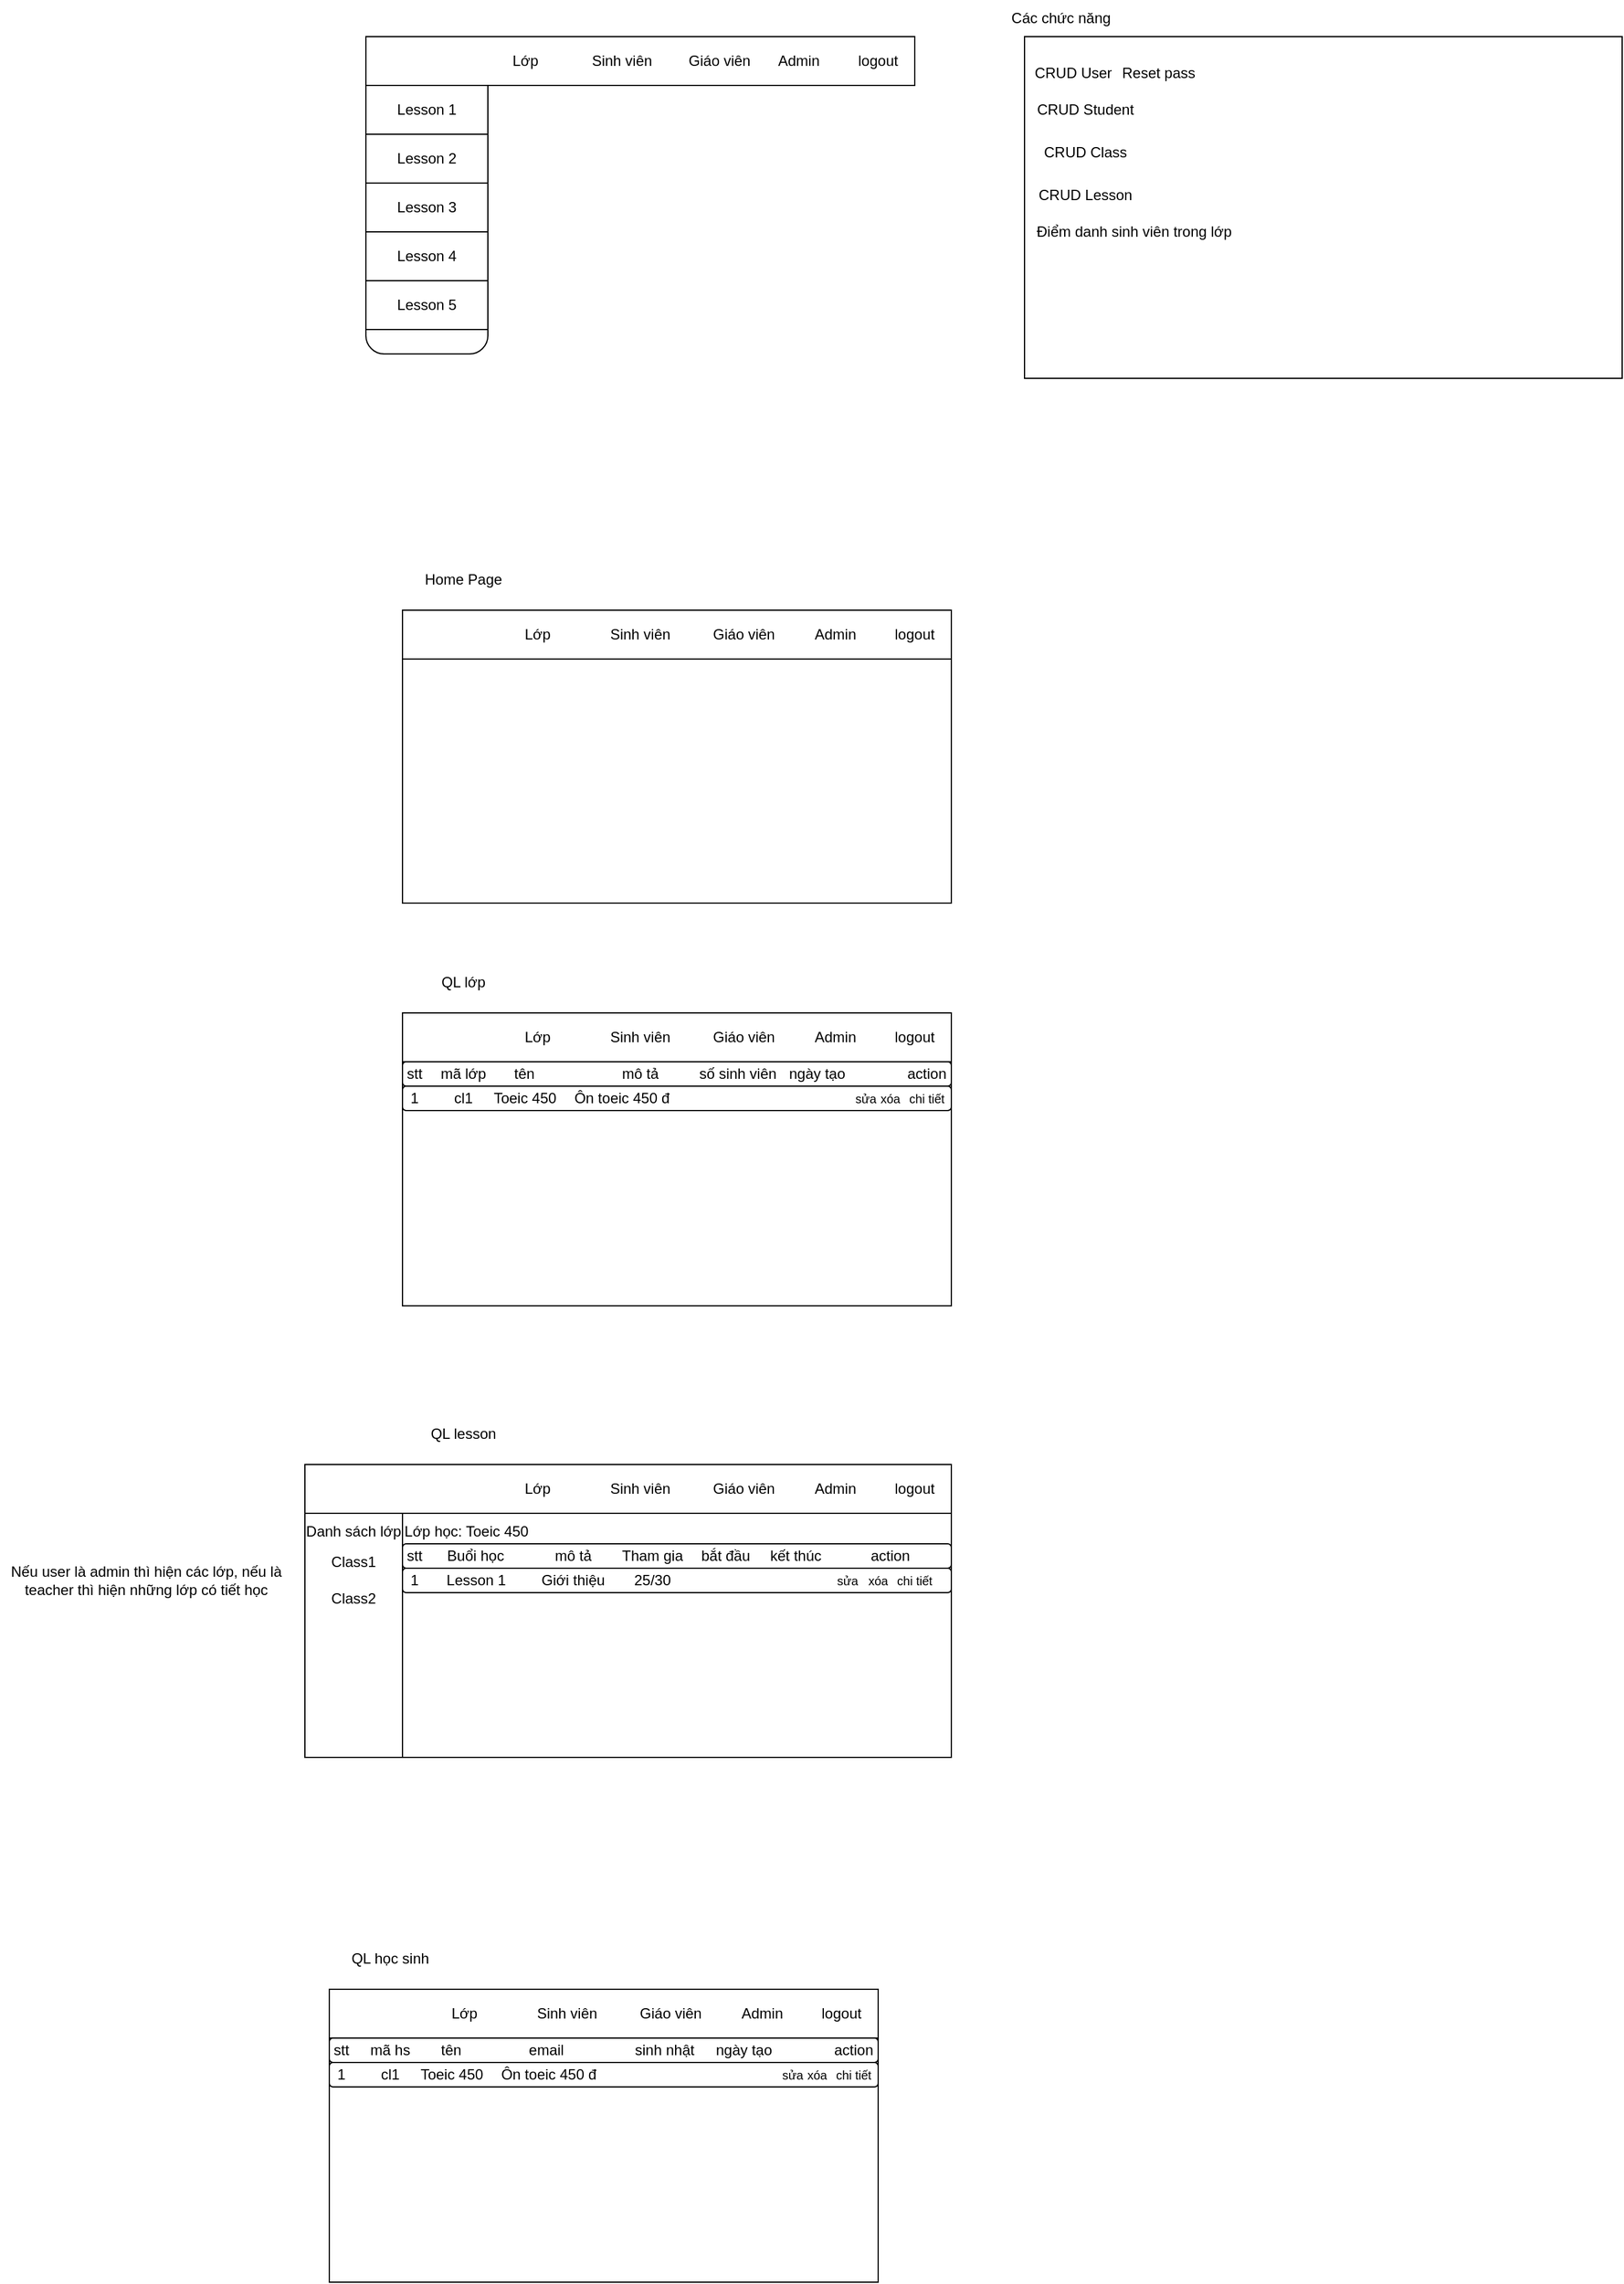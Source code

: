<mxfile version="22.0.3" type="device">
  <diagram name="Page-1" id="ghZgn5XRrkRaoVNvA-T0">
    <mxGraphModel dx="1741" dy="542" grid="1" gridSize="10" guides="1" tooltips="1" connect="1" arrows="1" fold="1" page="1" pageScale="1" pageWidth="850" pageHeight="1100" math="0" shadow="0">
      <root>
        <mxCell id="0" />
        <mxCell id="1" parent="0" />
        <mxCell id="mz4jA2OTWoElZ2_GqqXK-1" value="" style="rounded=1;whiteSpace=wrap;html=1;" vertex="1" parent="1">
          <mxGeometry x="40" y="120" width="100" height="260" as="geometry" />
        </mxCell>
        <mxCell id="mz4jA2OTWoElZ2_GqqXK-2" value="" style="rounded=0;whiteSpace=wrap;html=1;" vertex="1" parent="1">
          <mxGeometry x="40" y="120" width="450" height="40" as="geometry" />
        </mxCell>
        <mxCell id="mz4jA2OTWoElZ2_GqqXK-4" value="logout" style="text;html=1;strokeColor=none;fillColor=none;align=center;verticalAlign=middle;whiteSpace=wrap;rounded=0;" vertex="1" parent="1">
          <mxGeometry x="430" y="125" width="60" height="30" as="geometry" />
        </mxCell>
        <mxCell id="mz4jA2OTWoElZ2_GqqXK-5" value="Sinh viên" style="text;html=1;strokeColor=none;fillColor=none;align=center;verticalAlign=middle;whiteSpace=wrap;rounded=0;" vertex="1" parent="1">
          <mxGeometry x="220" y="125" width="60" height="30" as="geometry" />
        </mxCell>
        <mxCell id="mz4jA2OTWoElZ2_GqqXK-6" value="Giáo viên" style="text;html=1;strokeColor=none;fillColor=none;align=center;verticalAlign=middle;whiteSpace=wrap;rounded=0;" vertex="1" parent="1">
          <mxGeometry x="300" y="125" width="60" height="30" as="geometry" />
        </mxCell>
        <mxCell id="mz4jA2OTWoElZ2_GqqXK-7" value="Admin" style="text;html=1;strokeColor=none;fillColor=none;align=center;verticalAlign=middle;whiteSpace=wrap;rounded=0;" vertex="1" parent="1">
          <mxGeometry x="365" y="125" width="60" height="30" as="geometry" />
        </mxCell>
        <mxCell id="mz4jA2OTWoElZ2_GqqXK-10" value="Lớp&amp;nbsp;" style="text;html=1;strokeColor=none;fillColor=none;align=center;verticalAlign=middle;whiteSpace=wrap;rounded=0;" vertex="1" parent="1">
          <mxGeometry x="140" y="127.5" width="65" height="25" as="geometry" />
        </mxCell>
        <mxCell id="mz4jA2OTWoElZ2_GqqXK-11" value="" style="rounded=0;whiteSpace=wrap;html=1;" vertex="1" parent="1">
          <mxGeometry x="40" y="160" width="100" height="40" as="geometry" />
        </mxCell>
        <mxCell id="mz4jA2OTWoElZ2_GqqXK-12" value="Lesson 1" style="text;html=1;strokeColor=none;fillColor=none;align=center;verticalAlign=middle;whiteSpace=wrap;rounded=0;" vertex="1" parent="1">
          <mxGeometry x="60" y="165" width="60" height="30" as="geometry" />
        </mxCell>
        <mxCell id="mz4jA2OTWoElZ2_GqqXK-13" value="" style="rounded=0;whiteSpace=wrap;html=1;" vertex="1" parent="1">
          <mxGeometry x="40" y="200" width="100" height="40" as="geometry" />
        </mxCell>
        <mxCell id="mz4jA2OTWoElZ2_GqqXK-14" value="Lesson 2" style="text;html=1;strokeColor=none;fillColor=none;align=center;verticalAlign=middle;whiteSpace=wrap;rounded=0;" vertex="1" parent="1">
          <mxGeometry x="60" y="205" width="60" height="30" as="geometry" />
        </mxCell>
        <mxCell id="mz4jA2OTWoElZ2_GqqXK-15" value="" style="rounded=0;whiteSpace=wrap;html=1;" vertex="1" parent="1">
          <mxGeometry x="40" y="240" width="100" height="40" as="geometry" />
        </mxCell>
        <mxCell id="mz4jA2OTWoElZ2_GqqXK-16" value="Lesson 3" style="text;html=1;strokeColor=none;fillColor=none;align=center;verticalAlign=middle;whiteSpace=wrap;rounded=0;" vertex="1" parent="1">
          <mxGeometry x="60" y="245" width="60" height="30" as="geometry" />
        </mxCell>
        <mxCell id="mz4jA2OTWoElZ2_GqqXK-17" value="" style="rounded=0;whiteSpace=wrap;html=1;" vertex="1" parent="1">
          <mxGeometry x="40" y="280" width="100" height="40" as="geometry" />
        </mxCell>
        <mxCell id="mz4jA2OTWoElZ2_GqqXK-18" value="Lesson 4" style="text;html=1;strokeColor=none;fillColor=none;align=center;verticalAlign=middle;whiteSpace=wrap;rounded=0;" vertex="1" parent="1">
          <mxGeometry x="60" y="285" width="60" height="30" as="geometry" />
        </mxCell>
        <mxCell id="mz4jA2OTWoElZ2_GqqXK-19" value="" style="rounded=0;whiteSpace=wrap;html=1;" vertex="1" parent="1">
          <mxGeometry x="40" y="320" width="100" height="40" as="geometry" />
        </mxCell>
        <mxCell id="mz4jA2OTWoElZ2_GqqXK-20" value="Lesson 5" style="text;html=1;strokeColor=none;fillColor=none;align=center;verticalAlign=middle;whiteSpace=wrap;rounded=0;" vertex="1" parent="1">
          <mxGeometry x="60" y="325" width="60" height="30" as="geometry" />
        </mxCell>
        <mxCell id="mz4jA2OTWoElZ2_GqqXK-22" value="" style="rounded=0;whiteSpace=wrap;html=1;" vertex="1" parent="1">
          <mxGeometry x="70" y="590" width="450" height="40" as="geometry" />
        </mxCell>
        <mxCell id="mz4jA2OTWoElZ2_GqqXK-23" value="logout" style="text;html=1;strokeColor=none;fillColor=none;align=center;verticalAlign=middle;whiteSpace=wrap;rounded=0;" vertex="1" parent="1">
          <mxGeometry x="460" y="595" width="60" height="30" as="geometry" />
        </mxCell>
        <mxCell id="mz4jA2OTWoElZ2_GqqXK-24" value="Sinh viên" style="text;html=1;strokeColor=none;fillColor=none;align=center;verticalAlign=middle;whiteSpace=wrap;rounded=0;" vertex="1" parent="1">
          <mxGeometry x="235" y="595" width="60" height="30" as="geometry" />
        </mxCell>
        <mxCell id="mz4jA2OTWoElZ2_GqqXK-25" value="Giáo viên" style="text;html=1;strokeColor=none;fillColor=none;align=center;verticalAlign=middle;whiteSpace=wrap;rounded=0;" vertex="1" parent="1">
          <mxGeometry x="320" y="595" width="60" height="30" as="geometry" />
        </mxCell>
        <mxCell id="mz4jA2OTWoElZ2_GqqXK-26" value="Admin" style="text;html=1;strokeColor=none;fillColor=none;align=center;verticalAlign=middle;whiteSpace=wrap;rounded=0;" vertex="1" parent="1">
          <mxGeometry x="395" y="595" width="60" height="30" as="geometry" />
        </mxCell>
        <mxCell id="mz4jA2OTWoElZ2_GqqXK-27" value="Lớp&amp;nbsp;" style="text;html=1;strokeColor=none;fillColor=none;align=center;verticalAlign=middle;whiteSpace=wrap;rounded=0;" vertex="1" parent="1">
          <mxGeometry x="150" y="597.5" width="65" height="25" as="geometry" />
        </mxCell>
        <mxCell id="mz4jA2OTWoElZ2_GqqXK-28" value="" style="rounded=0;whiteSpace=wrap;html=1;" vertex="1" parent="1">
          <mxGeometry x="70" y="630" width="450" height="200" as="geometry" />
        </mxCell>
        <mxCell id="mz4jA2OTWoElZ2_GqqXK-38" value="Home Page" style="text;html=1;strokeColor=none;fillColor=none;align=center;verticalAlign=middle;whiteSpace=wrap;rounded=0;" vertex="1" parent="1">
          <mxGeometry x="70" y="550" width="100" height="30" as="geometry" />
        </mxCell>
        <mxCell id="mz4jA2OTWoElZ2_GqqXK-39" value="" style="rounded=0;whiteSpace=wrap;html=1;" vertex="1" parent="1">
          <mxGeometry x="70" y="920" width="450" height="40" as="geometry" />
        </mxCell>
        <mxCell id="mz4jA2OTWoElZ2_GqqXK-40" value="logout" style="text;html=1;strokeColor=none;fillColor=none;align=center;verticalAlign=middle;whiteSpace=wrap;rounded=0;" vertex="1" parent="1">
          <mxGeometry x="460" y="925" width="60" height="30" as="geometry" />
        </mxCell>
        <mxCell id="mz4jA2OTWoElZ2_GqqXK-41" value="Sinh viên" style="text;html=1;strokeColor=none;fillColor=none;align=center;verticalAlign=middle;whiteSpace=wrap;rounded=0;" vertex="1" parent="1">
          <mxGeometry x="235" y="925" width="60" height="30" as="geometry" />
        </mxCell>
        <mxCell id="mz4jA2OTWoElZ2_GqqXK-42" value="Giáo viên" style="text;html=1;strokeColor=none;fillColor=none;align=center;verticalAlign=middle;whiteSpace=wrap;rounded=0;" vertex="1" parent="1">
          <mxGeometry x="320" y="925" width="60" height="30" as="geometry" />
        </mxCell>
        <mxCell id="mz4jA2OTWoElZ2_GqqXK-43" value="Admin" style="text;html=1;strokeColor=none;fillColor=none;align=center;verticalAlign=middle;whiteSpace=wrap;rounded=0;" vertex="1" parent="1">
          <mxGeometry x="395" y="925" width="60" height="30" as="geometry" />
        </mxCell>
        <mxCell id="mz4jA2OTWoElZ2_GqqXK-44" value="Lớp&amp;nbsp;" style="text;html=1;strokeColor=none;fillColor=none;align=center;verticalAlign=middle;whiteSpace=wrap;rounded=0;" vertex="1" parent="1">
          <mxGeometry x="150" y="927.5" width="65" height="25" as="geometry" />
        </mxCell>
        <mxCell id="mz4jA2OTWoElZ2_GqqXK-45" value="" style="rounded=0;whiteSpace=wrap;html=1;" vertex="1" parent="1">
          <mxGeometry x="70" y="960" width="450" height="200" as="geometry" />
        </mxCell>
        <mxCell id="mz4jA2OTWoElZ2_GqqXK-46" value="QL lớp" style="text;html=1;strokeColor=none;fillColor=none;align=center;verticalAlign=middle;whiteSpace=wrap;rounded=0;" vertex="1" parent="1">
          <mxGeometry x="70" y="880" width="100" height="30" as="geometry" />
        </mxCell>
        <mxCell id="mz4jA2OTWoElZ2_GqqXK-47" value="" style="rounded=1;whiteSpace=wrap;html=1;" vertex="1" parent="1">
          <mxGeometry x="70" y="960" width="450" height="20" as="geometry" />
        </mxCell>
        <mxCell id="mz4jA2OTWoElZ2_GqqXK-48" value="stt" style="text;html=1;strokeColor=none;fillColor=none;align=center;verticalAlign=middle;whiteSpace=wrap;rounded=0;" vertex="1" parent="1">
          <mxGeometry x="50" y="955" width="60" height="30" as="geometry" />
        </mxCell>
        <mxCell id="mz4jA2OTWoElZ2_GqqXK-49" value="" style="rounded=1;whiteSpace=wrap;html=1;" vertex="1" parent="1">
          <mxGeometry x="70" y="980" width="450" height="20" as="geometry" />
        </mxCell>
        <mxCell id="mz4jA2OTWoElZ2_GqqXK-50" value="mã lớp" style="text;html=1;strokeColor=none;fillColor=none;align=center;verticalAlign=middle;whiteSpace=wrap;rounded=0;" vertex="1" parent="1">
          <mxGeometry x="90" y="960" width="60" height="20" as="geometry" />
        </mxCell>
        <mxCell id="mz4jA2OTWoElZ2_GqqXK-51" value="tên" style="text;html=1;strokeColor=none;fillColor=none;align=center;verticalAlign=middle;whiteSpace=wrap;rounded=0;" vertex="1" parent="1">
          <mxGeometry x="140" y="960" width="60" height="20" as="geometry" />
        </mxCell>
        <mxCell id="mz4jA2OTWoElZ2_GqqXK-52" value="mô tả" style="text;html=1;strokeColor=none;fillColor=none;align=center;verticalAlign=middle;whiteSpace=wrap;rounded=0;" vertex="1" parent="1">
          <mxGeometry x="235" y="960" width="60" height="20" as="geometry" />
        </mxCell>
        <mxCell id="mz4jA2OTWoElZ2_GqqXK-53" value="số sinh viên" style="text;html=1;strokeColor=none;fillColor=none;align=center;verticalAlign=middle;whiteSpace=wrap;rounded=0;" vertex="1" parent="1">
          <mxGeometry x="310" y="960" width="70" height="20" as="geometry" />
        </mxCell>
        <mxCell id="mz4jA2OTWoElZ2_GqqXK-54" value="ngày tạo" style="text;html=1;strokeColor=none;fillColor=none;align=center;verticalAlign=middle;whiteSpace=wrap;rounded=0;" vertex="1" parent="1">
          <mxGeometry x="380" y="960" width="60" height="20" as="geometry" />
        </mxCell>
        <mxCell id="mz4jA2OTWoElZ2_GqqXK-55" value="action" style="text;html=1;strokeColor=none;fillColor=none;align=center;verticalAlign=middle;whiteSpace=wrap;rounded=0;" vertex="1" parent="1">
          <mxGeometry x="470" y="960" width="60" height="20" as="geometry" />
        </mxCell>
        <mxCell id="mz4jA2OTWoElZ2_GqqXK-56" value="1" style="text;html=1;strokeColor=none;fillColor=none;align=center;verticalAlign=middle;whiteSpace=wrap;rounded=0;" vertex="1" parent="1">
          <mxGeometry x="60" y="980" width="40" height="20" as="geometry" />
        </mxCell>
        <mxCell id="mz4jA2OTWoElZ2_GqqXK-57" value="cl1" style="text;html=1;strokeColor=none;fillColor=none;align=center;verticalAlign=middle;whiteSpace=wrap;rounded=0;" vertex="1" parent="1">
          <mxGeometry x="90" y="975" width="60" height="30" as="geometry" />
        </mxCell>
        <mxCell id="mz4jA2OTWoElZ2_GqqXK-58" value="Toeic 450" style="text;html=1;strokeColor=none;fillColor=none;align=center;verticalAlign=middle;whiteSpace=wrap;rounded=0;" vertex="1" parent="1">
          <mxGeometry x="142.5" y="977.5" width="55" height="25" as="geometry" />
        </mxCell>
        <mxCell id="mz4jA2OTWoElZ2_GqqXK-59" value="Ôn toeic 450 đ" style="text;html=1;strokeColor=none;fillColor=none;align=center;verticalAlign=middle;whiteSpace=wrap;rounded=0;" vertex="1" parent="1">
          <mxGeometry x="170" y="975" width="160" height="30" as="geometry" />
        </mxCell>
        <mxCell id="mz4jA2OTWoElZ2_GqqXK-60" value="&lt;font style=&quot;font-size: 10px;&quot;&gt;sửa&lt;/font&gt;" style="text;html=1;strokeColor=none;fillColor=none;align=center;verticalAlign=middle;whiteSpace=wrap;rounded=0;" vertex="1" parent="1">
          <mxGeometry x="420" y="980" width="60" height="20" as="geometry" />
        </mxCell>
        <mxCell id="mz4jA2OTWoElZ2_GqqXK-63" value="&lt;font style=&quot;font-size: 10px;&quot;&gt;xóa&lt;/font&gt;" style="text;html=1;strokeColor=none;fillColor=none;align=center;verticalAlign=middle;whiteSpace=wrap;rounded=0;" vertex="1" parent="1">
          <mxGeometry x="440" y="980" width="60" height="20" as="geometry" />
        </mxCell>
        <mxCell id="mz4jA2OTWoElZ2_GqqXK-64" value="&lt;font style=&quot;font-size: 10px;&quot;&gt;chi tiết&lt;/font&gt;" style="text;html=1;strokeColor=none;fillColor=none;align=center;verticalAlign=middle;whiteSpace=wrap;rounded=0;" vertex="1" parent="1">
          <mxGeometry x="470" y="980" width="60" height="20" as="geometry" />
        </mxCell>
        <mxCell id="mz4jA2OTWoElZ2_GqqXK-67" value="" style="rounded=0;whiteSpace=wrap;html=1;" vertex="1" parent="1">
          <mxGeometry x="580" y="120" width="490" height="280" as="geometry" />
        </mxCell>
        <mxCell id="mz4jA2OTWoElZ2_GqqXK-68" value="Các chức năng" style="text;html=1;strokeColor=none;fillColor=none;align=center;verticalAlign=middle;whiteSpace=wrap;rounded=0;" vertex="1" parent="1">
          <mxGeometry x="560" y="90" width="100" height="30" as="geometry" />
        </mxCell>
        <mxCell id="mz4jA2OTWoElZ2_GqqXK-69" value="CRUD User" style="text;html=1;strokeColor=none;fillColor=none;align=center;verticalAlign=middle;whiteSpace=wrap;rounded=0;" vertex="1" parent="1">
          <mxGeometry x="570" y="135" width="100" height="30" as="geometry" />
        </mxCell>
        <mxCell id="mz4jA2OTWoElZ2_GqqXK-70" value="Reset pass" style="text;html=1;strokeColor=none;fillColor=none;align=center;verticalAlign=middle;whiteSpace=wrap;rounded=0;" vertex="1" parent="1">
          <mxGeometry x="640" y="135" width="100" height="30" as="geometry" />
        </mxCell>
        <mxCell id="mz4jA2OTWoElZ2_GqqXK-71" value="CRUD Class" style="text;html=1;strokeColor=none;fillColor=none;align=center;verticalAlign=middle;whiteSpace=wrap;rounded=0;" vertex="1" parent="1">
          <mxGeometry x="580" y="200" width="100" height="30" as="geometry" />
        </mxCell>
        <mxCell id="mz4jA2OTWoElZ2_GqqXK-72" value="CRUD Lesson" style="text;html=1;strokeColor=none;fillColor=none;align=center;verticalAlign=middle;whiteSpace=wrap;rounded=0;" vertex="1" parent="1">
          <mxGeometry x="580" y="235" width="100" height="30" as="geometry" />
        </mxCell>
        <mxCell id="mz4jA2OTWoElZ2_GqqXK-73" value="CRUD Student" style="text;html=1;strokeColor=none;fillColor=none;align=center;verticalAlign=middle;whiteSpace=wrap;rounded=0;" vertex="1" parent="1">
          <mxGeometry x="580" y="165" width="100" height="30" as="geometry" />
        </mxCell>
        <mxCell id="mz4jA2OTWoElZ2_GqqXK-74" value="Điểm danh sinh viên trong lớp" style="text;html=1;strokeColor=none;fillColor=none;align=center;verticalAlign=middle;whiteSpace=wrap;rounded=0;" vertex="1" parent="1">
          <mxGeometry x="580" y="265" width="180" height="30" as="geometry" />
        </mxCell>
        <mxCell id="mz4jA2OTWoElZ2_GqqXK-76" value="" style="rounded=0;whiteSpace=wrap;html=1;" vertex="1" parent="1">
          <mxGeometry x="-10" y="1290" width="530" height="40" as="geometry" />
        </mxCell>
        <mxCell id="mz4jA2OTWoElZ2_GqqXK-77" value="logout" style="text;html=1;strokeColor=none;fillColor=none;align=center;verticalAlign=middle;whiteSpace=wrap;rounded=0;" vertex="1" parent="1">
          <mxGeometry x="460" y="1295" width="60" height="30" as="geometry" />
        </mxCell>
        <mxCell id="mz4jA2OTWoElZ2_GqqXK-78" value="Sinh viên" style="text;html=1;strokeColor=none;fillColor=none;align=center;verticalAlign=middle;whiteSpace=wrap;rounded=0;" vertex="1" parent="1">
          <mxGeometry x="235" y="1295" width="60" height="30" as="geometry" />
        </mxCell>
        <mxCell id="mz4jA2OTWoElZ2_GqqXK-79" value="Giáo viên" style="text;html=1;strokeColor=none;fillColor=none;align=center;verticalAlign=middle;whiteSpace=wrap;rounded=0;" vertex="1" parent="1">
          <mxGeometry x="320" y="1295" width="60" height="30" as="geometry" />
        </mxCell>
        <mxCell id="mz4jA2OTWoElZ2_GqqXK-80" value="Admin" style="text;html=1;strokeColor=none;fillColor=none;align=center;verticalAlign=middle;whiteSpace=wrap;rounded=0;" vertex="1" parent="1">
          <mxGeometry x="395" y="1295" width="60" height="30" as="geometry" />
        </mxCell>
        <mxCell id="mz4jA2OTWoElZ2_GqqXK-81" value="Lớp&amp;nbsp;" style="text;html=1;strokeColor=none;fillColor=none;align=center;verticalAlign=middle;whiteSpace=wrap;rounded=0;" vertex="1" parent="1">
          <mxGeometry x="150" y="1297.5" width="65" height="25" as="geometry" />
        </mxCell>
        <mxCell id="mz4jA2OTWoElZ2_GqqXK-82" value="" style="rounded=0;whiteSpace=wrap;html=1;" vertex="1" parent="1">
          <mxGeometry x="70" y="1330" width="450" height="200" as="geometry" />
        </mxCell>
        <mxCell id="mz4jA2OTWoElZ2_GqqXK-83" value="QL lesson" style="text;html=1;strokeColor=none;fillColor=none;align=center;verticalAlign=middle;whiteSpace=wrap;rounded=0;" vertex="1" parent="1">
          <mxGeometry x="70" y="1250" width="100" height="30" as="geometry" />
        </mxCell>
        <mxCell id="mz4jA2OTWoElZ2_GqqXK-84" value="" style="rounded=1;whiteSpace=wrap;html=1;" vertex="1" parent="1">
          <mxGeometry x="70" y="1355" width="450" height="20" as="geometry" />
        </mxCell>
        <mxCell id="mz4jA2OTWoElZ2_GqqXK-85" value="stt" style="text;html=1;strokeColor=none;fillColor=none;align=center;verticalAlign=middle;whiteSpace=wrap;rounded=0;" vertex="1" parent="1">
          <mxGeometry x="50" y="1350" width="60" height="30" as="geometry" />
        </mxCell>
        <mxCell id="mz4jA2OTWoElZ2_GqqXK-86" value="" style="rounded=1;whiteSpace=wrap;html=1;" vertex="1" parent="1">
          <mxGeometry x="70" y="1375" width="450" height="20" as="geometry" />
        </mxCell>
        <mxCell id="mz4jA2OTWoElZ2_GqqXK-88" value="Buổi học" style="text;html=1;strokeColor=none;fillColor=none;align=center;verticalAlign=middle;whiteSpace=wrap;rounded=0;" vertex="1" parent="1">
          <mxGeometry x="100" y="1355" width="60" height="20" as="geometry" />
        </mxCell>
        <mxCell id="mz4jA2OTWoElZ2_GqqXK-89" value="mô tả" style="text;html=1;strokeColor=none;fillColor=none;align=center;verticalAlign=middle;whiteSpace=wrap;rounded=0;" vertex="1" parent="1">
          <mxGeometry x="180" y="1355" width="60" height="20" as="geometry" />
        </mxCell>
        <mxCell id="mz4jA2OTWoElZ2_GqqXK-90" value="Tham gia" style="text;html=1;strokeColor=none;fillColor=none;align=center;verticalAlign=middle;whiteSpace=wrap;rounded=0;" vertex="1" parent="1">
          <mxGeometry x="240" y="1355" width="70" height="20" as="geometry" />
        </mxCell>
        <mxCell id="mz4jA2OTWoElZ2_GqqXK-91" value="bắt đầu" style="text;html=1;strokeColor=none;fillColor=none;align=center;verticalAlign=middle;whiteSpace=wrap;rounded=0;" vertex="1" parent="1">
          <mxGeometry x="305" y="1355" width="60" height="20" as="geometry" />
        </mxCell>
        <mxCell id="mz4jA2OTWoElZ2_GqqXK-92" value="action" style="text;html=1;strokeColor=none;fillColor=none;align=center;verticalAlign=middle;whiteSpace=wrap;rounded=0;" vertex="1" parent="1">
          <mxGeometry x="440" y="1355" width="60" height="20" as="geometry" />
        </mxCell>
        <mxCell id="mz4jA2OTWoElZ2_GqqXK-93" value="1" style="text;html=1;strokeColor=none;fillColor=none;align=center;verticalAlign=middle;whiteSpace=wrap;rounded=0;" vertex="1" parent="1">
          <mxGeometry x="60" y="1375" width="40" height="20" as="geometry" />
        </mxCell>
        <mxCell id="mz4jA2OTWoElZ2_GqqXK-95" value="Lesson 1" style="text;html=1;strokeColor=none;fillColor=none;align=center;verticalAlign=middle;whiteSpace=wrap;rounded=0;" vertex="1" parent="1">
          <mxGeometry x="102.5" y="1372.5" width="55" height="25" as="geometry" />
        </mxCell>
        <mxCell id="mz4jA2OTWoElZ2_GqqXK-96" value="Giới thiệu" style="text;html=1;strokeColor=none;fillColor=none;align=center;verticalAlign=middle;whiteSpace=wrap;rounded=0;" vertex="1" parent="1">
          <mxGeometry x="130" y="1370" width="160" height="30" as="geometry" />
        </mxCell>
        <mxCell id="mz4jA2OTWoElZ2_GqqXK-97" value="&lt;font style=&quot;font-size: 10px;&quot;&gt;sửa&lt;/font&gt;" style="text;html=1;strokeColor=none;fillColor=none;align=center;verticalAlign=middle;whiteSpace=wrap;rounded=0;" vertex="1" parent="1">
          <mxGeometry x="420" y="1375" width="30" height="20" as="geometry" />
        </mxCell>
        <mxCell id="mz4jA2OTWoElZ2_GqqXK-98" value="&lt;font style=&quot;font-size: 10px;&quot;&gt;xóa&lt;/font&gt;" style="text;html=1;strokeColor=none;fillColor=none;align=center;verticalAlign=middle;whiteSpace=wrap;rounded=0;" vertex="1" parent="1">
          <mxGeometry x="450" y="1375" width="20" height="20" as="geometry" />
        </mxCell>
        <mxCell id="mz4jA2OTWoElZ2_GqqXK-99" value="&lt;font style=&quot;font-size: 10px;&quot;&gt;chi tiết&lt;/font&gt;" style="text;html=1;strokeColor=none;fillColor=none;align=center;verticalAlign=middle;whiteSpace=wrap;rounded=0;" vertex="1" parent="1">
          <mxGeometry x="470" y="1375" width="40" height="20" as="geometry" />
        </mxCell>
        <mxCell id="mz4jA2OTWoElZ2_GqqXK-100" value="Lớp học: Toeic 450" style="text;html=1;strokeColor=none;fillColor=none;align=center;verticalAlign=middle;whiteSpace=wrap;rounded=0;" vertex="1" parent="1">
          <mxGeometry x="70" y="1330" width="105" height="30" as="geometry" />
        </mxCell>
        <mxCell id="mz4jA2OTWoElZ2_GqqXK-101" value="25/30" style="text;html=1;strokeColor=none;fillColor=none;align=center;verticalAlign=middle;whiteSpace=wrap;rounded=0;" vertex="1" parent="1">
          <mxGeometry x="245" y="1370" width="60" height="30" as="geometry" />
        </mxCell>
        <mxCell id="mz4jA2OTWoElZ2_GqqXK-102" value="kết thúc" style="text;html=1;strokeColor=none;fillColor=none;align=center;verticalAlign=middle;whiteSpace=wrap;rounded=0;" vertex="1" parent="1">
          <mxGeometry x="370" y="1355" width="45" height="20" as="geometry" />
        </mxCell>
        <mxCell id="mz4jA2OTWoElZ2_GqqXK-104" value="" style="rounded=0;whiteSpace=wrap;html=1;" vertex="1" parent="1">
          <mxGeometry x="-10" y="1330" width="80" height="200" as="geometry" />
        </mxCell>
        <mxCell id="mz4jA2OTWoElZ2_GqqXK-105" value="Danh sách lớp" style="text;html=1;strokeColor=none;fillColor=none;align=center;verticalAlign=middle;whiteSpace=wrap;rounded=0;" vertex="1" parent="1">
          <mxGeometry x="-10" y="1330" width="80" height="30" as="geometry" />
        </mxCell>
        <mxCell id="mz4jA2OTWoElZ2_GqqXK-106" value="Nếu user là admin thì hiện các lớp, nếu là teacher thì hiện những lớp có tiết học" style="text;html=1;strokeColor=none;fillColor=none;align=center;verticalAlign=middle;whiteSpace=wrap;rounded=0;" vertex="1" parent="1">
          <mxGeometry x="-260" y="1305" width="240" height="160" as="geometry" />
        </mxCell>
        <mxCell id="mz4jA2OTWoElZ2_GqqXK-107" value="Class1" style="text;html=1;strokeColor=none;fillColor=none;align=center;verticalAlign=middle;whiteSpace=wrap;rounded=0;" vertex="1" parent="1">
          <mxGeometry y="1355" width="60" height="30" as="geometry" />
        </mxCell>
        <mxCell id="mz4jA2OTWoElZ2_GqqXK-108" value="Class2" style="text;html=1;strokeColor=none;fillColor=none;align=center;verticalAlign=middle;whiteSpace=wrap;rounded=0;" vertex="1" parent="1">
          <mxGeometry y="1385" width="60" height="30" as="geometry" />
        </mxCell>
        <mxCell id="mz4jA2OTWoElZ2_GqqXK-110" value="" style="rounded=0;whiteSpace=wrap;html=1;" vertex="1" parent="1">
          <mxGeometry x="10" y="1720" width="450" height="40" as="geometry" />
        </mxCell>
        <mxCell id="mz4jA2OTWoElZ2_GqqXK-111" value="logout" style="text;html=1;strokeColor=none;fillColor=none;align=center;verticalAlign=middle;whiteSpace=wrap;rounded=0;" vertex="1" parent="1">
          <mxGeometry x="400" y="1725" width="60" height="30" as="geometry" />
        </mxCell>
        <mxCell id="mz4jA2OTWoElZ2_GqqXK-112" value="Sinh viên" style="text;html=1;strokeColor=none;fillColor=none;align=center;verticalAlign=middle;whiteSpace=wrap;rounded=0;" vertex="1" parent="1">
          <mxGeometry x="175" y="1725" width="60" height="30" as="geometry" />
        </mxCell>
        <mxCell id="mz4jA2OTWoElZ2_GqqXK-113" value="Giáo viên" style="text;html=1;strokeColor=none;fillColor=none;align=center;verticalAlign=middle;whiteSpace=wrap;rounded=0;" vertex="1" parent="1">
          <mxGeometry x="260" y="1725" width="60" height="30" as="geometry" />
        </mxCell>
        <mxCell id="mz4jA2OTWoElZ2_GqqXK-114" value="Admin" style="text;html=1;strokeColor=none;fillColor=none;align=center;verticalAlign=middle;whiteSpace=wrap;rounded=0;" vertex="1" parent="1">
          <mxGeometry x="335" y="1725" width="60" height="30" as="geometry" />
        </mxCell>
        <mxCell id="mz4jA2OTWoElZ2_GqqXK-115" value="Lớp&amp;nbsp;" style="text;html=1;strokeColor=none;fillColor=none;align=center;verticalAlign=middle;whiteSpace=wrap;rounded=0;" vertex="1" parent="1">
          <mxGeometry x="90" y="1727.5" width="65" height="25" as="geometry" />
        </mxCell>
        <mxCell id="mz4jA2OTWoElZ2_GqqXK-116" value="" style="rounded=0;whiteSpace=wrap;html=1;" vertex="1" parent="1">
          <mxGeometry x="10" y="1760" width="450" height="200" as="geometry" />
        </mxCell>
        <mxCell id="mz4jA2OTWoElZ2_GqqXK-117" value="QL học sinh" style="text;html=1;strokeColor=none;fillColor=none;align=center;verticalAlign=middle;whiteSpace=wrap;rounded=0;" vertex="1" parent="1">
          <mxGeometry x="10" y="1680" width="100" height="30" as="geometry" />
        </mxCell>
        <mxCell id="mz4jA2OTWoElZ2_GqqXK-118" value="" style="rounded=1;whiteSpace=wrap;html=1;" vertex="1" parent="1">
          <mxGeometry x="10" y="1760" width="450" height="20" as="geometry" />
        </mxCell>
        <mxCell id="mz4jA2OTWoElZ2_GqqXK-119" value="stt" style="text;html=1;strokeColor=none;fillColor=none;align=center;verticalAlign=middle;whiteSpace=wrap;rounded=0;" vertex="1" parent="1">
          <mxGeometry x="-10" y="1755" width="60" height="30" as="geometry" />
        </mxCell>
        <mxCell id="mz4jA2OTWoElZ2_GqqXK-120" value="" style="rounded=1;whiteSpace=wrap;html=1;" vertex="1" parent="1">
          <mxGeometry x="10" y="1780" width="450" height="20" as="geometry" />
        </mxCell>
        <mxCell id="mz4jA2OTWoElZ2_GqqXK-121" value="mã hs" style="text;html=1;strokeColor=none;fillColor=none;align=center;verticalAlign=middle;whiteSpace=wrap;rounded=0;" vertex="1" parent="1">
          <mxGeometry x="30" y="1760" width="60" height="20" as="geometry" />
        </mxCell>
        <mxCell id="mz4jA2OTWoElZ2_GqqXK-122" value="tên" style="text;html=1;strokeColor=none;fillColor=none;align=center;verticalAlign=middle;whiteSpace=wrap;rounded=0;" vertex="1" parent="1">
          <mxGeometry x="80" y="1760" width="60" height="20" as="geometry" />
        </mxCell>
        <mxCell id="mz4jA2OTWoElZ2_GqqXK-123" value="email" style="text;html=1;strokeColor=none;fillColor=none;align=center;verticalAlign=middle;whiteSpace=wrap;rounded=0;" vertex="1" parent="1">
          <mxGeometry x="157.5" y="1760" width="60" height="20" as="geometry" />
        </mxCell>
        <mxCell id="mz4jA2OTWoElZ2_GqqXK-124" value="sinh nhật" style="text;html=1;strokeColor=none;fillColor=none;align=center;verticalAlign=middle;whiteSpace=wrap;rounded=0;" vertex="1" parent="1">
          <mxGeometry x="250" y="1760" width="70" height="20" as="geometry" />
        </mxCell>
        <mxCell id="mz4jA2OTWoElZ2_GqqXK-125" value="ngày tạo" style="text;html=1;strokeColor=none;fillColor=none;align=center;verticalAlign=middle;whiteSpace=wrap;rounded=0;" vertex="1" parent="1">
          <mxGeometry x="320" y="1760" width="60" height="20" as="geometry" />
        </mxCell>
        <mxCell id="mz4jA2OTWoElZ2_GqqXK-126" value="action" style="text;html=1;strokeColor=none;fillColor=none;align=center;verticalAlign=middle;whiteSpace=wrap;rounded=0;" vertex="1" parent="1">
          <mxGeometry x="410" y="1760" width="60" height="20" as="geometry" />
        </mxCell>
        <mxCell id="mz4jA2OTWoElZ2_GqqXK-127" value="1" style="text;html=1;strokeColor=none;fillColor=none;align=center;verticalAlign=middle;whiteSpace=wrap;rounded=0;" vertex="1" parent="1">
          <mxGeometry y="1780" width="40" height="20" as="geometry" />
        </mxCell>
        <mxCell id="mz4jA2OTWoElZ2_GqqXK-128" value="cl1" style="text;html=1;strokeColor=none;fillColor=none;align=center;verticalAlign=middle;whiteSpace=wrap;rounded=0;" vertex="1" parent="1">
          <mxGeometry x="30" y="1775" width="60" height="30" as="geometry" />
        </mxCell>
        <mxCell id="mz4jA2OTWoElZ2_GqqXK-129" value="Toeic 450" style="text;html=1;strokeColor=none;fillColor=none;align=center;verticalAlign=middle;whiteSpace=wrap;rounded=0;" vertex="1" parent="1">
          <mxGeometry x="82.5" y="1777.5" width="55" height="25" as="geometry" />
        </mxCell>
        <mxCell id="mz4jA2OTWoElZ2_GqqXK-130" value="Ôn toeic 450 đ" style="text;html=1;strokeColor=none;fillColor=none;align=center;verticalAlign=middle;whiteSpace=wrap;rounded=0;" vertex="1" parent="1">
          <mxGeometry x="110" y="1775" width="160" height="30" as="geometry" />
        </mxCell>
        <mxCell id="mz4jA2OTWoElZ2_GqqXK-131" value="&lt;font style=&quot;font-size: 10px;&quot;&gt;sửa&lt;/font&gt;" style="text;html=1;strokeColor=none;fillColor=none;align=center;verticalAlign=middle;whiteSpace=wrap;rounded=0;" vertex="1" parent="1">
          <mxGeometry x="360" y="1780" width="60" height="20" as="geometry" />
        </mxCell>
        <mxCell id="mz4jA2OTWoElZ2_GqqXK-132" value="&lt;font style=&quot;font-size: 10px;&quot;&gt;xóa&lt;/font&gt;" style="text;html=1;strokeColor=none;fillColor=none;align=center;verticalAlign=middle;whiteSpace=wrap;rounded=0;" vertex="1" parent="1">
          <mxGeometry x="380" y="1780" width="60" height="20" as="geometry" />
        </mxCell>
        <mxCell id="mz4jA2OTWoElZ2_GqqXK-133" value="&lt;font style=&quot;font-size: 10px;&quot;&gt;chi tiết&lt;/font&gt;" style="text;html=1;strokeColor=none;fillColor=none;align=center;verticalAlign=middle;whiteSpace=wrap;rounded=0;" vertex="1" parent="1">
          <mxGeometry x="410" y="1780" width="60" height="20" as="geometry" />
        </mxCell>
      </root>
    </mxGraphModel>
  </diagram>
</mxfile>
